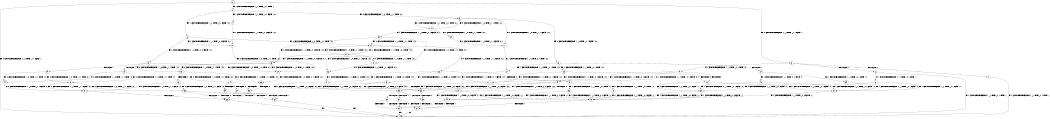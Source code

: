 digraph BCG {
size = "7, 10.5";
center = TRUE;
node [shape = circle];
0 [peripheries = 2];
0 -> 1 [label = "EX !0 !ATOMIC_EXCH_BRANCH (1, +0, TRUE, +1, 1, FALSE) !::"];
0 -> 2 [label = "EX !1 !ATOMIC_EXCH_BRANCH (1, +1, TRUE, +0, 1, TRUE) !::"];
0 -> 3 [label = "EX !0 !ATOMIC_EXCH_BRANCH (1, +0, TRUE, +1, 1, FALSE) !::"];
2 -> 4 [label = "EX !1 !ATOMIC_EXCH_BRANCH (1, +1, TRUE, +0, 1, FALSE) !:0:1:"];
2 -> 5 [label = "EX !0 !ATOMIC_EXCH_BRANCH (1, +0, TRUE, +1, 1, TRUE) !:0:1:"];
2 -> 6 [label = "EX !1 !ATOMIC_EXCH_BRANCH (1, +1, TRUE, +0, 1, FALSE) !:0:1:"];
3 -> 7 [label = "TERMINATE !0"];
3 -> 8 [label = "TERMINATE !0"];
3 -> 9 [label = "EX !1 !ATOMIC_EXCH_BRANCH (1, +1, TRUE, +0, 1, TRUE) !:0:"];
4 -> 10 [label = "EX !1 !ATOMIC_EXCH_BRANCH (1, +1, TRUE, +0, 2, FALSE) !:0:1:"];
5 -> 11 [label = "EX !0 !ATOMIC_EXCH_BRANCH (1, +0, TRUE, +1, 1, FALSE) !:0:1:"];
5 -> 12 [label = "EX !1 !ATOMIC_EXCH_BRANCH (1, +1, TRUE, +0, 1, TRUE) !:0:1:"];
5 -> 13 [label = "EX !0 !ATOMIC_EXCH_BRANCH (1, +0, TRUE, +1, 1, FALSE) !:0:1:"];
6 -> 10 [label = "EX !1 !ATOMIC_EXCH_BRANCH (1, +1, TRUE, +0, 2, FALSE) !:0:1:"];
6 -> 14 [label = "EX !0 !ATOMIC_EXCH_BRANCH (1, +0, TRUE, +1, 1, TRUE) !:0:1:"];
6 -> 15 [label = "EX !1 !ATOMIC_EXCH_BRANCH (1, +1, TRUE, +0, 2, FALSE) !:0:1:"];
7 -> 1 [label = "EX !1 !ATOMIC_EXCH_BRANCH (1, +1, TRUE, +0, 1, TRUE) !::"];
8 -> 1 [label = "EX !1 !ATOMIC_EXCH_BRANCH (1, +1, TRUE, +0, 1, TRUE) !::"];
8 -> 16 [label = "EX !1 !ATOMIC_EXCH_BRANCH (1, +1, TRUE, +0, 1, TRUE) !::"];
9 -> 17 [label = "EX !1 !ATOMIC_EXCH_BRANCH (1, +1, TRUE, +0, 1, FALSE) !:0:1:"];
9 -> 18 [label = "TERMINATE !0"];
9 -> 19 [label = "EX !1 !ATOMIC_EXCH_BRANCH (1, +1, TRUE, +0, 1, FALSE) !:0:1:"];
10 -> 20 [label = "EX !0 !ATOMIC_EXCH_BRANCH (1, +0, TRUE, +1, 1, TRUE) !:0:1:"];
11 -> 21 [label = "EX !1 !ATOMIC_EXCH_BRANCH (1, +1, TRUE, +0, 1, TRUE) !:0:1:"];
12 -> 22 [label = "EX !0 !ATOMIC_EXCH_BRANCH (1, +0, TRUE, +1, 1, TRUE) !:0:1:"];
12 -> 23 [label = "EX !1 !ATOMIC_EXCH_BRANCH (1, +1, TRUE, +0, 1, FALSE) !:0:1:"];
12 -> 5 [label = "EX !0 !ATOMIC_EXCH_BRANCH (1, +0, TRUE, +1, 1, TRUE) !:0:1:"];
13 -> 21 [label = "EX !1 !ATOMIC_EXCH_BRANCH (1, +1, TRUE, +0, 1, TRUE) !:0:1:"];
13 -> 24 [label = "TERMINATE !0"];
13 -> 25 [label = "EX !1 !ATOMIC_EXCH_BRANCH (1, +1, TRUE, +0, 1, TRUE) !:0:1:"];
14 -> 26 [label = "EX !0 !ATOMIC_EXCH_BRANCH (1, +0, TRUE, +1, 1, FALSE) !:0:1:"];
14 -> 27 [label = "EX !1 !ATOMIC_EXCH_BRANCH (1, +1, TRUE, +0, 2, TRUE) !:0:1:"];
14 -> 28 [label = "EX !0 !ATOMIC_EXCH_BRANCH (1, +0, TRUE, +1, 1, FALSE) !:0:1:"];
15 -> 20 [label = "EX !0 !ATOMIC_EXCH_BRANCH (1, +0, TRUE, +1, 1, TRUE) !:0:1:"];
15 -> 29 [label = "TERMINATE !1"];
15 -> 30 [label = "EX !0 !ATOMIC_EXCH_BRANCH (1, +0, TRUE, +1, 1, TRUE) !:0:1:"];
16 -> 31 [label = "EX !1 !ATOMIC_EXCH_BRANCH (1, +1, TRUE, +0, 1, FALSE) !:1:"];
16 -> 32 [label = "EX !1 !ATOMIC_EXCH_BRANCH (1, +1, TRUE, +0, 1, FALSE) !:1:"];
17 -> 33 [label = "EX !1 !ATOMIC_EXCH_BRANCH (1, +1, TRUE, +0, 2, FALSE) !:0:1:"];
18 -> 31 [label = "EX !1 !ATOMIC_EXCH_BRANCH (1, +1, TRUE, +0, 1, FALSE) !:1:"];
18 -> 32 [label = "EX !1 !ATOMIC_EXCH_BRANCH (1, +1, TRUE, +0, 1, FALSE) !:1:"];
19 -> 33 [label = "EX !1 !ATOMIC_EXCH_BRANCH (1, +1, TRUE, +0, 2, FALSE) !:0:1:"];
19 -> 34 [label = "TERMINATE !0"];
19 -> 35 [label = "EX !1 !ATOMIC_EXCH_BRANCH (1, +1, TRUE, +0, 2, FALSE) !:0:1:"];
20 -> 36 [label = "EX !0 !ATOMIC_EXCH_BRANCH (1, +0, TRUE, +1, 1, FALSE) !:0:1:"];
21 -> 17 [label = "EX !1 !ATOMIC_EXCH_BRANCH (1, +1, TRUE, +0, 1, FALSE) !:0:1:"];
22 -> 11 [label = "EX !0 !ATOMIC_EXCH_BRANCH (1, +0, TRUE, +1, 1, FALSE) !:0:1:"];
23 -> 37 [label = "EX !0 !ATOMIC_EXCH_BRANCH (1, +0, TRUE, +1, 1, TRUE) !:0:1:"];
23 -> 38 [label = "EX !1 !ATOMIC_EXCH_BRANCH (1, +1, TRUE, +0, 2, FALSE) !:0:1:"];
23 -> 14 [label = "EX !0 !ATOMIC_EXCH_BRANCH (1, +0, TRUE, +1, 1, TRUE) !:0:1:"];
24 -> 39 [label = "EX !1 !ATOMIC_EXCH_BRANCH (1, +1, TRUE, +0, 1, TRUE) !:1:"];
24 -> 40 [label = "EX !1 !ATOMIC_EXCH_BRANCH (1, +1, TRUE, +0, 1, TRUE) !:1:"];
25 -> 17 [label = "EX !1 !ATOMIC_EXCH_BRANCH (1, +1, TRUE, +0, 1, FALSE) !:0:1:"];
25 -> 18 [label = "TERMINATE !0"];
25 -> 19 [label = "EX !1 !ATOMIC_EXCH_BRANCH (1, +1, TRUE, +0, 1, FALSE) !:0:1:"];
26 -> 41 [label = "EX !1 !ATOMIC_EXCH_BRANCH (1, +1, TRUE, +0, 2, TRUE) !:0:1:"];
27 -> 37 [label = "EX !0 !ATOMIC_EXCH_BRANCH (1, +0, TRUE, +1, 1, TRUE) !:0:1:"];
27 -> 38 [label = "EX !1 !ATOMIC_EXCH_BRANCH (1, +1, TRUE, +0, 2, FALSE) !:0:1:"];
27 -> 14 [label = "EX !0 !ATOMIC_EXCH_BRANCH (1, +0, TRUE, +1, 1, TRUE) !:0:1:"];
28 -> 41 [label = "EX !1 !ATOMIC_EXCH_BRANCH (1, +1, TRUE, +0, 2, TRUE) !:0:1:"];
28 -> 42 [label = "TERMINATE !0"];
28 -> 43 [label = "EX !1 !ATOMIC_EXCH_BRANCH (1, +1, TRUE, +0, 2, TRUE) !:0:1:"];
29 -> 44 [label = "EX !0 !ATOMIC_EXCH_BRANCH (1, +0, TRUE, +1, 1, TRUE) !:0:"];
29 -> 45 [label = "EX !0 !ATOMIC_EXCH_BRANCH (1, +0, TRUE, +1, 1, TRUE) !:0:"];
30 -> 36 [label = "EX !0 !ATOMIC_EXCH_BRANCH (1, +0, TRUE, +1, 1, FALSE) !:0:1:"];
30 -> 46 [label = "TERMINATE !1"];
30 -> 47 [label = "EX !0 !ATOMIC_EXCH_BRANCH (1, +0, TRUE, +1, 1, FALSE) !:0:1:"];
31 -> 48 [label = "EX !1 !ATOMIC_EXCH_BRANCH (1, +1, TRUE, +0, 2, FALSE) !:1:"];
32 -> 48 [label = "EX !1 !ATOMIC_EXCH_BRANCH (1, +1, TRUE, +0, 2, FALSE) !:1:"];
32 -> 49 [label = "EX !1 !ATOMIC_EXCH_BRANCH (1, +1, TRUE, +0, 2, FALSE) !:1:"];
33 -> 50 [label = "TERMINATE !0"];
34 -> 48 [label = "EX !1 !ATOMIC_EXCH_BRANCH (1, +1, TRUE, +0, 2, FALSE) !:1:"];
34 -> 49 [label = "EX !1 !ATOMIC_EXCH_BRANCH (1, +1, TRUE, +0, 2, FALSE) !:1:"];
35 -> 50 [label = "TERMINATE !0"];
35 -> 51 [label = "TERMINATE !1"];
35 -> 52 [label = "TERMINATE !0"];
36 -> 53 [label = "TERMINATE !0"];
37 -> 26 [label = "EX !0 !ATOMIC_EXCH_BRANCH (1, +0, TRUE, +1, 1, FALSE) !:0:1:"];
38 -> 20 [label = "EX !0 !ATOMIC_EXCH_BRANCH (1, +0, TRUE, +1, 1, TRUE) !:0:1:"];
38 -> 54 [label = "TERMINATE !1"];
38 -> 30 [label = "EX !0 !ATOMIC_EXCH_BRANCH (1, +0, TRUE, +1, 1, TRUE) !:0:1:"];
39 -> 31 [label = "EX !1 !ATOMIC_EXCH_BRANCH (1, +1, TRUE, +0, 1, FALSE) !:1:"];
40 -> 31 [label = "EX !1 !ATOMIC_EXCH_BRANCH (1, +1, TRUE, +0, 1, FALSE) !:1:"];
40 -> 32 [label = "EX !1 !ATOMIC_EXCH_BRANCH (1, +1, TRUE, +0, 1, FALSE) !:1:"];
41 -> 33 [label = "EX !1 !ATOMIC_EXCH_BRANCH (1, +1, TRUE, +0, 2, FALSE) !:0:1:"];
42 -> 55 [label = "EX !1 !ATOMIC_EXCH_BRANCH (1, +1, TRUE, +0, 2, TRUE) !:1:"];
42 -> 56 [label = "EX !1 !ATOMIC_EXCH_BRANCH (1, +1, TRUE, +0, 2, TRUE) !:1:"];
43 -> 33 [label = "EX !1 !ATOMIC_EXCH_BRANCH (1, +1, TRUE, +0, 2, FALSE) !:0:1:"];
43 -> 34 [label = "TERMINATE !0"];
43 -> 35 [label = "EX !1 !ATOMIC_EXCH_BRANCH (1, +1, TRUE, +0, 2, FALSE) !:0:1:"];
44 -> 57 [label = "EX !0 !ATOMIC_EXCH_BRANCH (1, +0, TRUE, +1, 1, FALSE) !:0:"];
45 -> 57 [label = "EX !0 !ATOMIC_EXCH_BRANCH (1, +0, TRUE, +1, 1, FALSE) !:0:"];
45 -> 58 [label = "EX !0 !ATOMIC_EXCH_BRANCH (1, +0, TRUE, +1, 1, FALSE) !:0:"];
46 -> 57 [label = "EX !0 !ATOMIC_EXCH_BRANCH (1, +0, TRUE, +1, 1, FALSE) !:0:"];
46 -> 58 [label = "EX !0 !ATOMIC_EXCH_BRANCH (1, +0, TRUE, +1, 1, FALSE) !:0:"];
47 -> 53 [label = "TERMINATE !0"];
47 -> 59 [label = "TERMINATE !1"];
47 -> 60 [label = "TERMINATE !0"];
48 -> 61 [label = "TERMINATE !1"];
49 -> 61 [label = "TERMINATE !1"];
49 -> 62 [label = "TERMINATE !1"];
50 -> 61 [label = "TERMINATE !1"];
51 -> 61 [label = "TERMINATE !0"];
51 -> 62 [label = "TERMINATE !0"];
52 -> 61 [label = "TERMINATE !1"];
52 -> 62 [label = "TERMINATE !1"];
53 -> 63 [label = "TERMINATE !1"];
54 -> 44 [label = "EX !0 !ATOMIC_EXCH_BRANCH (1, +0, TRUE, +1, 1, TRUE) !:0:"];
54 -> 45 [label = "EX !0 !ATOMIC_EXCH_BRANCH (1, +0, TRUE, +1, 1, TRUE) !:0:"];
55 -> 48 [label = "EX !1 !ATOMIC_EXCH_BRANCH (1, +1, TRUE, +0, 2, FALSE) !:1:"];
56 -> 48 [label = "EX !1 !ATOMIC_EXCH_BRANCH (1, +1, TRUE, +0, 2, FALSE) !:1:"];
56 -> 49 [label = "EX !1 !ATOMIC_EXCH_BRANCH (1, +1, TRUE, +0, 2, FALSE) !:1:"];
57 -> 63 [label = "TERMINATE !0"];
58 -> 63 [label = "TERMINATE !0"];
58 -> 64 [label = "TERMINATE !0"];
59 -> 63 [label = "TERMINATE !0"];
59 -> 64 [label = "TERMINATE !0"];
60 -> 63 [label = "TERMINATE !1"];
60 -> 64 [label = "TERMINATE !1"];
61 -> 1 [label = "exit"];
62 -> 1 [label = "exit"];
63 -> 1 [label = "exit"];
64 -> 1 [label = "exit"];
}
